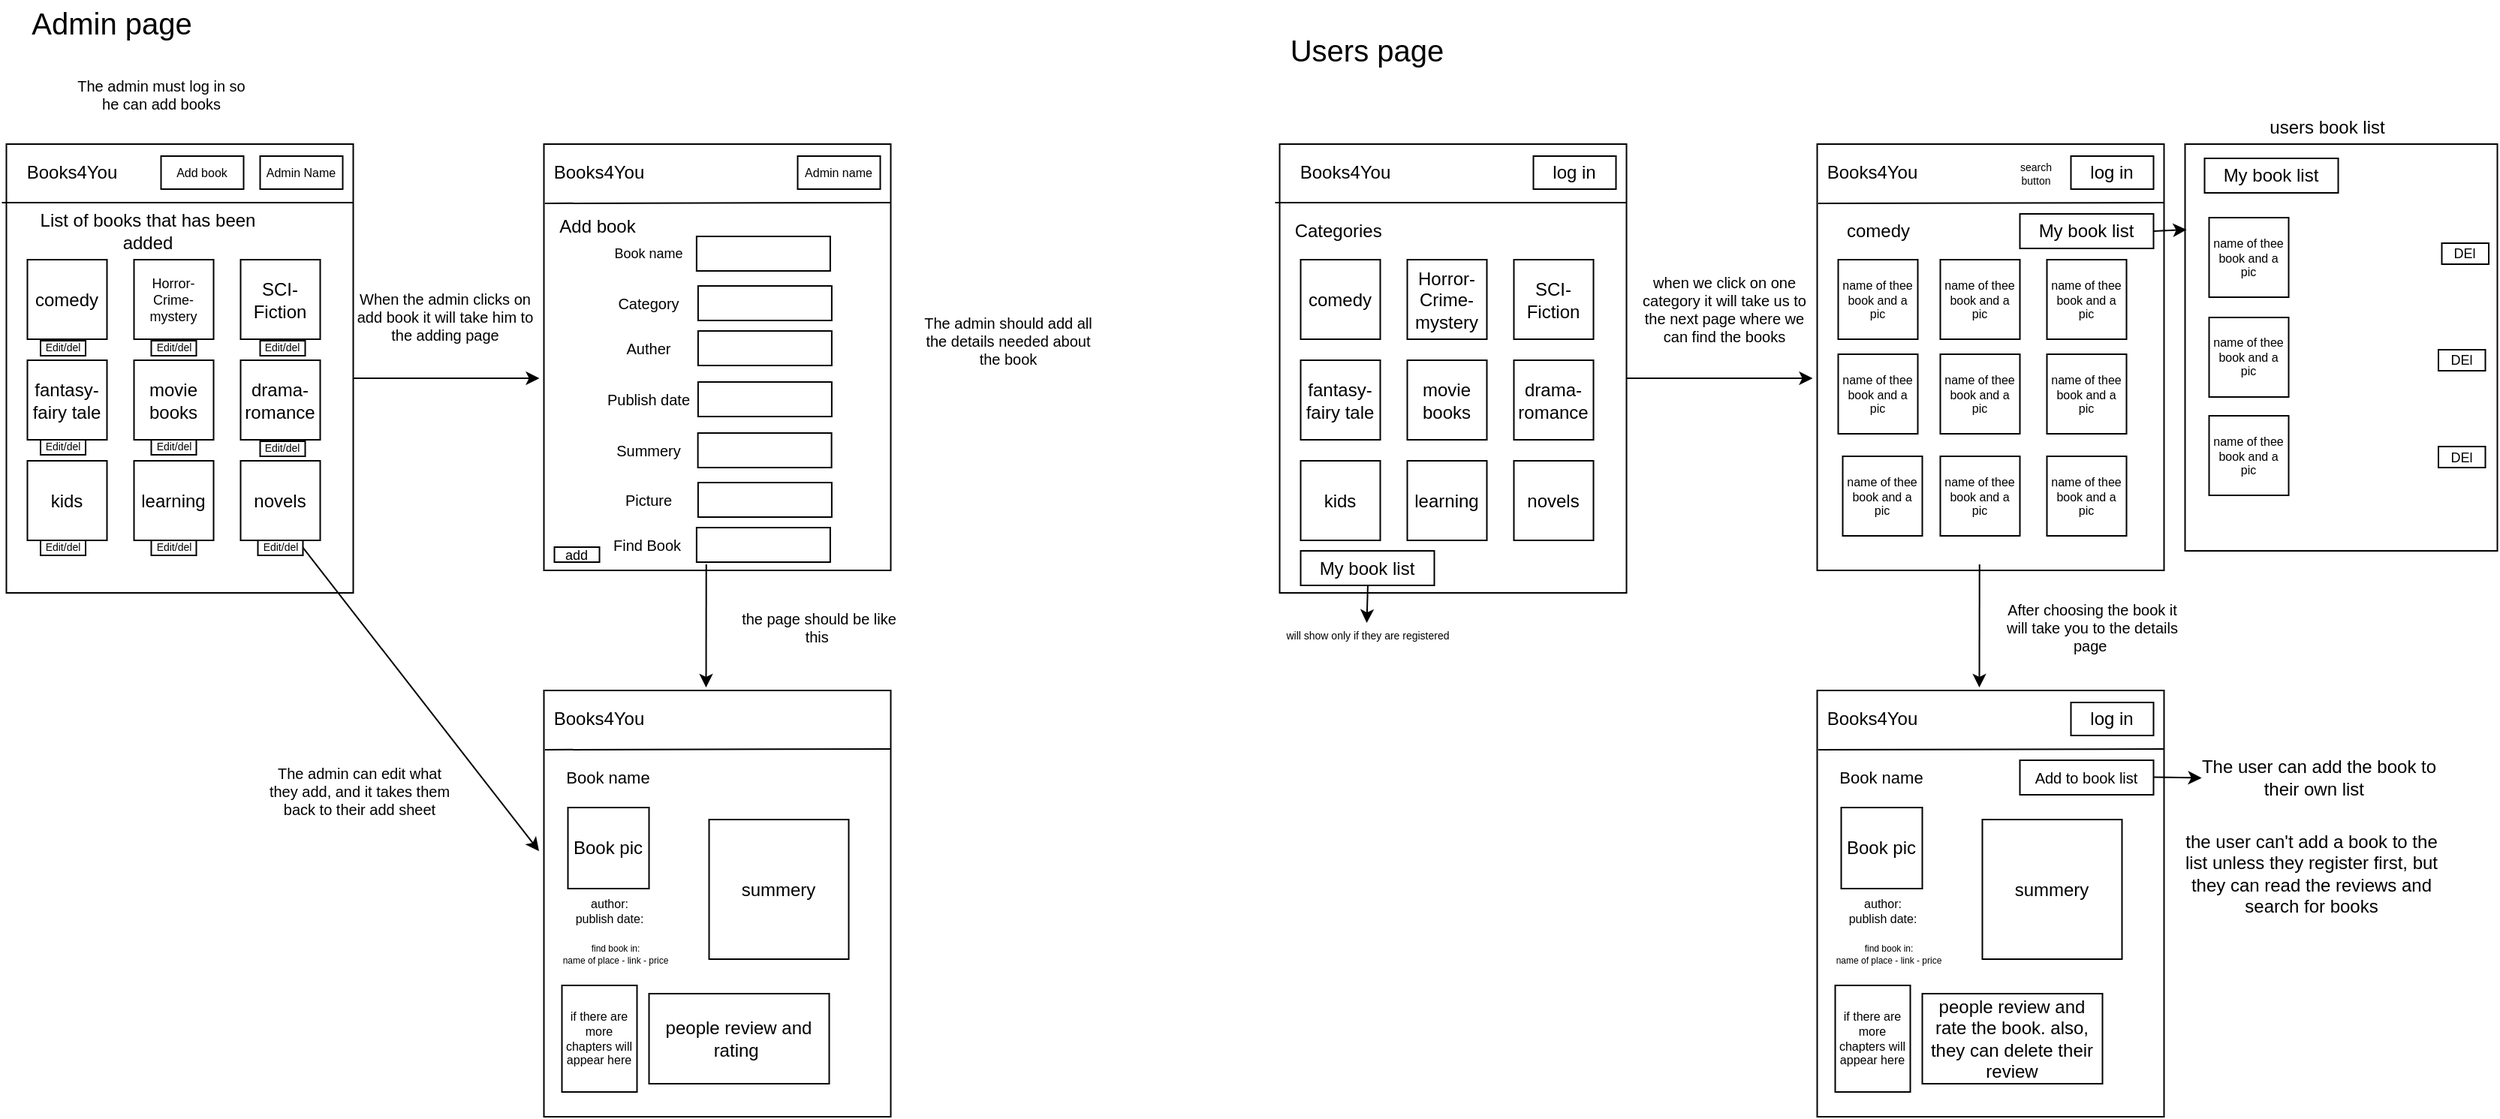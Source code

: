 <mxfile version="24.4.5" type="github">
  <diagram name="Page-1" id="w7Cxp5lwcTWNBOXYcleK">
    <mxGraphModel dx="2499" dy="740" grid="0" gridSize="10" guides="1" tooltips="1" connect="1" arrows="1" fold="1" page="1" pageScale="1" pageWidth="850" pageHeight="1100" math="0" shadow="0">
      <root>
        <mxCell id="0" />
        <mxCell id="1" parent="0" />
        <mxCell id="WDNG_T85-IMVq7KmOstd-1" value="" style="rounded=0;whiteSpace=wrap;html=1;" vertex="1" parent="1">
          <mxGeometry x="25.25" y="177" width="231" height="299" as="geometry" />
        </mxCell>
        <mxCell id="WDNG_T85-IMVq7KmOstd-2" value="" style="endArrow=none;html=1;rounded=0;" edge="1" parent="1">
          <mxGeometry width="50" height="50" relative="1" as="geometry">
            <mxPoint x="22.25" y="216" as="sourcePoint" />
            <mxPoint x="256.25" y="216" as="targetPoint" />
          </mxGeometry>
        </mxCell>
        <mxCell id="WDNG_T85-IMVq7KmOstd-3" value="log in" style="rounded=0;whiteSpace=wrap;html=1;" vertex="1" parent="1">
          <mxGeometry x="194.25" y="185" width="55" height="22" as="geometry" />
        </mxCell>
        <mxCell id="WDNG_T85-IMVq7KmOstd-4" value="Books4You" style="text;html=1;align=center;verticalAlign=middle;whiteSpace=wrap;rounded=0;" vertex="1" parent="1">
          <mxGeometry x="39.25" y="181" width="60" height="30" as="geometry" />
        </mxCell>
        <mxCell id="WDNG_T85-IMVq7KmOstd-5" value="comedy" style="whiteSpace=wrap;html=1;aspect=fixed;" vertex="1" parent="1">
          <mxGeometry x="39.25" y="254" width="53" height="53" as="geometry" />
        </mxCell>
        <mxCell id="WDNG_T85-IMVq7KmOstd-6" value="Categories&amp;nbsp;" style="text;html=1;align=center;verticalAlign=middle;whiteSpace=wrap;rounded=0;" vertex="1" parent="1">
          <mxGeometry x="35.75" y="220" width="60" height="30" as="geometry" />
        </mxCell>
        <mxCell id="WDNG_T85-IMVq7KmOstd-7" value="Horror-Crime-mystery" style="whiteSpace=wrap;html=1;aspect=fixed;" vertex="1" parent="1">
          <mxGeometry x="110.25" y="254" width="53" height="53" as="geometry" />
        </mxCell>
        <mxCell id="WDNG_T85-IMVq7KmOstd-8" value="SCI-Fiction" style="whiteSpace=wrap;html=1;aspect=fixed;" vertex="1" parent="1">
          <mxGeometry x="181.25" y="254" width="53" height="53" as="geometry" />
        </mxCell>
        <mxCell id="WDNG_T85-IMVq7KmOstd-9" value="fantasy-fairy tale" style="whiteSpace=wrap;html=1;aspect=fixed;" vertex="1" parent="1">
          <mxGeometry x="39.25" y="321" width="53" height="53" as="geometry" />
        </mxCell>
        <mxCell id="WDNG_T85-IMVq7KmOstd-10" value="movie books" style="whiteSpace=wrap;html=1;aspect=fixed;" vertex="1" parent="1">
          <mxGeometry x="110.25" y="321" width="53" height="53" as="geometry" />
        </mxCell>
        <mxCell id="WDNG_T85-IMVq7KmOstd-11" value="drama-romance" style="whiteSpace=wrap;html=1;aspect=fixed;" vertex="1" parent="1">
          <mxGeometry x="181.25" y="321" width="53" height="53" as="geometry" />
        </mxCell>
        <mxCell id="WDNG_T85-IMVq7KmOstd-12" value="kids" style="whiteSpace=wrap;html=1;aspect=fixed;" vertex="1" parent="1">
          <mxGeometry x="39.25" y="388" width="53" height="53" as="geometry" />
        </mxCell>
        <mxCell id="WDNG_T85-IMVq7KmOstd-13" value="learning" style="whiteSpace=wrap;html=1;aspect=fixed;" vertex="1" parent="1">
          <mxGeometry x="110.25" y="388" width="53" height="53" as="geometry" />
        </mxCell>
        <mxCell id="WDNG_T85-IMVq7KmOstd-14" value="novels" style="whiteSpace=wrap;html=1;aspect=fixed;" vertex="1" parent="1">
          <mxGeometry x="181.25" y="388" width="53" height="53" as="geometry" />
        </mxCell>
        <mxCell id="WDNG_T85-IMVq7KmOstd-15" value="" style="endArrow=classic;html=1;rounded=0;" edge="1" parent="1">
          <mxGeometry width="50" height="50" relative="1" as="geometry">
            <mxPoint x="256.25" y="333" as="sourcePoint" />
            <mxPoint x="380.25" y="333" as="targetPoint" />
          </mxGeometry>
        </mxCell>
        <mxCell id="WDNG_T85-IMVq7KmOstd-16" value="" style="rounded=0;whiteSpace=wrap;html=1;" vertex="1" parent="1">
          <mxGeometry x="383.25" y="177" width="231" height="284" as="geometry" />
        </mxCell>
        <mxCell id="WDNG_T85-IMVq7KmOstd-17" value="" style="endArrow=none;html=1;rounded=0;exitX=0.003;exitY=0.139;exitDx=0;exitDy=0;exitPerimeter=0;" edge="1" parent="1" source="WDNG_T85-IMVq7KmOstd-16">
          <mxGeometry width="50" height="50" relative="1" as="geometry">
            <mxPoint x="532.25" y="216" as="sourcePoint" />
            <mxPoint x="614.25" y="216" as="targetPoint" />
          </mxGeometry>
        </mxCell>
        <mxCell id="WDNG_T85-IMVq7KmOstd-18" value="log in" style="rounded=0;whiteSpace=wrap;html=1;" vertex="1" parent="1">
          <mxGeometry x="552.25" y="185" width="55" height="22" as="geometry" />
        </mxCell>
        <mxCell id="WDNG_T85-IMVq7KmOstd-19" value="Books4You" style="text;html=1;align=center;verticalAlign=middle;whiteSpace=wrap;rounded=0;" vertex="1" parent="1">
          <mxGeometry x="390.25" y="181" width="60" height="30" as="geometry" />
        </mxCell>
        <mxCell id="WDNG_T85-IMVq7KmOstd-20" value="name of thee book and a pic" style="whiteSpace=wrap;html=1;aspect=fixed;fontSize=8;" vertex="1" parent="1">
          <mxGeometry x="397.25" y="254" width="53" height="53" as="geometry" />
        </mxCell>
        <mxCell id="WDNG_T85-IMVq7KmOstd-21" value="comedy" style="text;html=1;align=center;verticalAlign=middle;whiteSpace=wrap;rounded=0;" vertex="1" parent="1">
          <mxGeometry x="393.75" y="220" width="60" height="30" as="geometry" />
        </mxCell>
        <mxCell id="WDNG_T85-IMVq7KmOstd-30" value="when we click on one category it will take us to the next page where we can find the books" style="text;html=1;align=center;verticalAlign=middle;whiteSpace=wrap;rounded=0;fontSize=10;" vertex="1" parent="1">
          <mxGeometry x="260.25" y="272" width="123" height="30" as="geometry" />
        </mxCell>
        <mxCell id="WDNG_T85-IMVq7KmOstd-31" value="search button" style="text;html=1;align=center;verticalAlign=middle;whiteSpace=wrap;rounded=0;fontSize=7;" vertex="1" parent="1">
          <mxGeometry x="509.25" y="186.5" width="40" height="20.5" as="geometry" />
        </mxCell>
        <mxCell id="WDNG_T85-IMVq7KmOstd-33" value="My book list" style="rounded=0;whiteSpace=wrap;html=1;" vertex="1" parent="1">
          <mxGeometry x="39.25" y="448" width="89" height="23" as="geometry" />
        </mxCell>
        <mxCell id="WDNG_T85-IMVq7KmOstd-34" value="" style="endArrow=classic;html=1;rounded=0;exitX=0.612;exitY=1.043;exitDx=0;exitDy=0;exitPerimeter=0;" edge="1" parent="1">
          <mxGeometry width="50" height="50" relative="1" as="geometry">
            <mxPoint x="83.968" y="470.999" as="sourcePoint" />
            <mxPoint x="83.25" y="496" as="targetPoint" />
          </mxGeometry>
        </mxCell>
        <mxCell id="WDNG_T85-IMVq7KmOstd-36" value="will show only if they are registered" style="text;html=1;align=center;verticalAlign=middle;whiteSpace=wrap;rounded=0;fontSize=7;" vertex="1" parent="1">
          <mxGeometry x="20" y="490" width="127.5" height="30" as="geometry" />
        </mxCell>
        <mxCell id="WDNG_T85-IMVq7KmOstd-39" value="My book list" style="rounded=0;whiteSpace=wrap;html=1;" vertex="1" parent="1">
          <mxGeometry x="518.25" y="223.5" width="89" height="23" as="geometry" />
        </mxCell>
        <mxCell id="WDNG_T85-IMVq7KmOstd-40" value="name of thee book and a pic" style="whiteSpace=wrap;html=1;aspect=fixed;fontSize=8;" vertex="1" parent="1">
          <mxGeometry x="465.25" y="254" width="53" height="53" as="geometry" />
        </mxCell>
        <mxCell id="WDNG_T85-IMVq7KmOstd-41" value="name of thee book and a pic" style="whiteSpace=wrap;html=1;aspect=fixed;fontSize=8;" vertex="1" parent="1">
          <mxGeometry x="536.25" y="254" width="53" height="53" as="geometry" />
        </mxCell>
        <mxCell id="WDNG_T85-IMVq7KmOstd-42" value="name of thee book and a pic" style="whiteSpace=wrap;html=1;aspect=fixed;fontSize=8;" vertex="1" parent="1">
          <mxGeometry x="397.25" y="317" width="53" height="53" as="geometry" />
        </mxCell>
        <mxCell id="WDNG_T85-IMVq7KmOstd-43" value="name of thee book and a pic" style="whiteSpace=wrap;html=1;aspect=fixed;fontSize=8;" vertex="1" parent="1">
          <mxGeometry x="465.25" y="317" width="53" height="53" as="geometry" />
        </mxCell>
        <mxCell id="WDNG_T85-IMVq7KmOstd-44" value="name of thee book and a pic" style="whiteSpace=wrap;html=1;aspect=fixed;fontSize=8;" vertex="1" parent="1">
          <mxGeometry x="536.25" y="317" width="53" height="53" as="geometry" />
        </mxCell>
        <mxCell id="WDNG_T85-IMVq7KmOstd-45" value="name of thee book and a pic" style="whiteSpace=wrap;html=1;aspect=fixed;fontSize=8;" vertex="1" parent="1">
          <mxGeometry x="400.25" y="385" width="53" height="53" as="geometry" />
        </mxCell>
        <mxCell id="WDNG_T85-IMVq7KmOstd-46" value="name of thee book and a pic" style="whiteSpace=wrap;html=1;aspect=fixed;fontSize=8;" vertex="1" parent="1">
          <mxGeometry x="465.25" y="385" width="53" height="53" as="geometry" />
        </mxCell>
        <mxCell id="WDNG_T85-IMVq7KmOstd-47" value="name of thee book and a pic" style="whiteSpace=wrap;html=1;aspect=fixed;fontSize=8;" vertex="1" parent="1">
          <mxGeometry x="536.25" y="385" width="53" height="53" as="geometry" />
        </mxCell>
        <mxCell id="WDNG_T85-IMVq7KmOstd-48" value="" style="endArrow=classic;html=1;rounded=0;" edge="1" parent="1">
          <mxGeometry width="50" height="50" relative="1" as="geometry">
            <mxPoint x="491.37" y="457" as="sourcePoint" />
            <mxPoint x="491.25" y="539" as="targetPoint" />
          </mxGeometry>
        </mxCell>
        <mxCell id="WDNG_T85-IMVq7KmOstd-49" value="" style="rounded=0;whiteSpace=wrap;html=1;" vertex="1" parent="1">
          <mxGeometry x="383.25" y="541" width="231" height="284" as="geometry" />
        </mxCell>
        <mxCell id="WDNG_T85-IMVq7KmOstd-50" value="" style="endArrow=none;html=1;rounded=0;exitX=0.003;exitY=0.139;exitDx=0;exitDy=0;exitPerimeter=0;" edge="1" parent="1" source="WDNG_T85-IMVq7KmOstd-49">
          <mxGeometry width="50" height="50" relative="1" as="geometry">
            <mxPoint x="532.25" y="580" as="sourcePoint" />
            <mxPoint x="614.25" y="580" as="targetPoint" />
          </mxGeometry>
        </mxCell>
        <mxCell id="WDNG_T85-IMVq7KmOstd-51" value="log in" style="rounded=0;whiteSpace=wrap;html=1;" vertex="1" parent="1">
          <mxGeometry x="552.25" y="549" width="55" height="22" as="geometry" />
        </mxCell>
        <mxCell id="WDNG_T85-IMVq7KmOstd-52" value="Books4You" style="text;html=1;align=center;verticalAlign=middle;whiteSpace=wrap;rounded=0;" vertex="1" parent="1">
          <mxGeometry x="390.25" y="545" width="60" height="30" as="geometry" />
        </mxCell>
        <mxCell id="WDNG_T85-IMVq7KmOstd-54" value="Book name" style="text;html=1;align=center;verticalAlign=middle;whiteSpace=wrap;rounded=0;fontSize=11;" vertex="1" parent="1">
          <mxGeometry x="389.25" y="584" width="73.5" height="30" as="geometry" />
        </mxCell>
        <mxCell id="WDNG_T85-IMVq7KmOstd-56" value="Add to book list" style="rounded=0;whiteSpace=wrap;html=1;fontSize=10;" vertex="1" parent="1">
          <mxGeometry x="518.25" y="587.5" width="89" height="23" as="geometry" />
        </mxCell>
        <mxCell id="WDNG_T85-IMVq7KmOstd-65" value="After choosing the book it will take you to the details page&amp;nbsp;" style="text;html=1;align=center;verticalAlign=middle;whiteSpace=wrap;rounded=0;fontSize=10;" vertex="1" parent="1">
          <mxGeometry x="505.25" y="484" width="123" height="30" as="geometry" />
        </mxCell>
        <mxCell id="WDNG_T85-IMVq7KmOstd-66" value="Book pic" style="whiteSpace=wrap;html=1;aspect=fixed;" vertex="1" parent="1">
          <mxGeometry x="399.25" y="619" width="54" height="54" as="geometry" />
        </mxCell>
        <mxCell id="WDNG_T85-IMVq7KmOstd-67" value="author:&lt;div style=&quot;font-size: 8px;&quot;&gt;publish date:&lt;/div&gt;&lt;div style=&quot;font-size: 8px;&quot;&gt;&lt;br style=&quot;font-size: 8px;&quot;&gt;&lt;/div&gt;" style="text;html=1;align=center;verticalAlign=middle;whiteSpace=wrap;rounded=0;fontSize=8;" vertex="1" parent="1">
          <mxGeometry x="390.25" y="678" width="73.5" height="30" as="geometry" />
        </mxCell>
        <mxCell id="WDNG_T85-IMVq7KmOstd-68" value="summery" style="whiteSpace=wrap;html=1;aspect=fixed;" vertex="1" parent="1">
          <mxGeometry x="493.25" y="627" width="93" height="93" as="geometry" />
        </mxCell>
        <mxCell id="WDNG_T85-IMVq7KmOstd-69" value="people review and rate the book. also, they can delete their review" style="rounded=0;whiteSpace=wrap;html=1;" vertex="1" parent="1">
          <mxGeometry x="453.25" y="743" width="120" height="60" as="geometry" />
        </mxCell>
        <mxCell id="WDNG_T85-IMVq7KmOstd-70" value="&lt;div style=&quot;font-size: 6px;&quot;&gt;find book in:&lt;/div&gt;&lt;div style=&quot;font-size: 6px;&quot;&gt;name of place - link - price&lt;/div&gt;" style="text;html=1;align=center;verticalAlign=middle;whiteSpace=wrap;rounded=0;fontSize=6;" vertex="1" parent="1">
          <mxGeometry x="393.75" y="702" width="73.5" height="30" as="geometry" />
        </mxCell>
        <mxCell id="WDNG_T85-IMVq7KmOstd-71" value="the user can&#39;t add a book to the list unless they register first, but they can read the reviews and search for books" style="text;html=1;align=center;verticalAlign=middle;whiteSpace=wrap;rounded=0;" vertex="1" parent="1">
          <mxGeometry x="626.25" y="648" width="173" height="30" as="geometry" />
        </mxCell>
        <mxCell id="WDNG_T85-IMVq7KmOstd-72" value="if there are more chapters will appear here" style="rounded=0;whiteSpace=wrap;html=1;fontSize=8;" vertex="1" parent="1">
          <mxGeometry x="395.25" y="737.5" width="50" height="71" as="geometry" />
        </mxCell>
        <mxCell id="WDNG_T85-IMVq7KmOstd-73" value="The user can add the book to their own list&amp;nbsp;&amp;nbsp;" style="text;html=1;align=center;verticalAlign=middle;whiteSpace=wrap;rounded=0;" vertex="1" parent="1">
          <mxGeometry x="631.25" y="584" width="173" height="30" as="geometry" />
        </mxCell>
        <mxCell id="WDNG_T85-IMVq7KmOstd-74" value="" style="endArrow=classic;html=1;rounded=0;entryX=-0.017;entryY=0.286;entryDx=0;entryDy=0;entryPerimeter=0;" edge="1" parent="1">
          <mxGeometry width="50" height="50" relative="1" as="geometry">
            <mxPoint x="607.25" y="598.71" as="sourcePoint" />
            <mxPoint x="639.309" y="599.29" as="targetPoint" />
          </mxGeometry>
        </mxCell>
        <mxCell id="WDNG_T85-IMVq7KmOstd-75" value="" style="rounded=0;whiteSpace=wrap;html=1;" vertex="1" parent="1">
          <mxGeometry x="628.25" y="177" width="208" height="271" as="geometry" />
        </mxCell>
        <mxCell id="WDNG_T85-IMVq7KmOstd-76" value="" style="endArrow=classic;html=1;rounded=0;exitX=1;exitY=0.5;exitDx=0;exitDy=0;" edge="1" parent="1" source="WDNG_T85-IMVq7KmOstd-39">
          <mxGeometry width="50" height="50" relative="1" as="geometry">
            <mxPoint x="650.25" y="298" as="sourcePoint" />
            <mxPoint x="629.25" y="234" as="targetPoint" />
          </mxGeometry>
        </mxCell>
        <mxCell id="WDNG_T85-IMVq7KmOstd-77" value="users book list" style="text;html=1;align=center;verticalAlign=middle;whiteSpace=wrap;rounded=0;" vertex="1" parent="1">
          <mxGeometry x="677.25" y="151" width="91.5" height="30" as="geometry" />
        </mxCell>
        <mxCell id="WDNG_T85-IMVq7KmOstd-78" value="My book list" style="rounded=0;whiteSpace=wrap;html=1;" vertex="1" parent="1">
          <mxGeometry x="641.25" y="186.5" width="89" height="23" as="geometry" />
        </mxCell>
        <mxCell id="WDNG_T85-IMVq7KmOstd-79" value="name of thee book and a pic" style="whiteSpace=wrap;html=1;aspect=fixed;fontSize=8;" vertex="1" parent="1">
          <mxGeometry x="644.25" y="226" width="53" height="53" as="geometry" />
        </mxCell>
        <mxCell id="WDNG_T85-IMVq7KmOstd-80" value="name of thee book and a pic" style="whiteSpace=wrap;html=1;aspect=fixed;fontSize=8;" vertex="1" parent="1">
          <mxGeometry x="644.25" y="292.5" width="53" height="53" as="geometry" />
        </mxCell>
        <mxCell id="WDNG_T85-IMVq7KmOstd-81" value="name of thee book and a pic" style="whiteSpace=wrap;html=1;aspect=fixed;fontSize=8;" vertex="1" parent="1">
          <mxGeometry x="644.25" y="358" width="53" height="53" as="geometry" />
        </mxCell>
        <mxCell id="WDNG_T85-IMVq7KmOstd-83" value="Users page" style="text;html=1;align=center;verticalAlign=middle;whiteSpace=wrap;rounded=0;fontSize=20;" vertex="1" parent="1">
          <mxGeometry x="11.19" y="99" width="145.12" height="30" as="geometry" />
        </mxCell>
        <mxCell id="WDNG_T85-IMVq7KmOstd-84" value="" style="rounded=0;whiteSpace=wrap;html=1;" vertex="1" parent="1">
          <mxGeometry x="-822.75" y="177" width="231" height="299" as="geometry" />
        </mxCell>
        <mxCell id="WDNG_T85-IMVq7KmOstd-85" value="" style="endArrow=none;html=1;rounded=0;" edge="1" parent="1">
          <mxGeometry width="50" height="50" relative="1" as="geometry">
            <mxPoint x="-825.75" y="216" as="sourcePoint" />
            <mxPoint x="-591.75" y="216" as="targetPoint" />
          </mxGeometry>
        </mxCell>
        <mxCell id="WDNG_T85-IMVq7KmOstd-86" value="Admin Name" style="rounded=0;whiteSpace=wrap;html=1;fontSize=8;" vertex="1" parent="1">
          <mxGeometry x="-653.75" y="185" width="55" height="22" as="geometry" />
        </mxCell>
        <mxCell id="WDNG_T85-IMVq7KmOstd-87" value="Books4You" style="text;html=1;align=center;verticalAlign=middle;whiteSpace=wrap;rounded=0;" vertex="1" parent="1">
          <mxGeometry x="-808.75" y="181" width="60" height="30" as="geometry" />
        </mxCell>
        <mxCell id="WDNG_T85-IMVq7KmOstd-88" value="comedy" style="whiteSpace=wrap;html=1;aspect=fixed;" vertex="1" parent="1">
          <mxGeometry x="-808.75" y="254" width="53" height="53" as="geometry" />
        </mxCell>
        <mxCell id="WDNG_T85-IMVq7KmOstd-89" value="List of books that has been added" style="text;html=1;align=center;verticalAlign=middle;whiteSpace=wrap;rounded=0;" vertex="1" parent="1">
          <mxGeometry x="-812.25" y="220" width="167.25" height="30" as="geometry" />
        </mxCell>
        <mxCell id="WDNG_T85-IMVq7KmOstd-90" value="Horror-Crime-mystery" style="whiteSpace=wrap;html=1;aspect=fixed;fontSize=9;" vertex="1" parent="1">
          <mxGeometry x="-737.75" y="254" width="53" height="53" as="geometry" />
        </mxCell>
        <mxCell id="WDNG_T85-IMVq7KmOstd-91" value="SCI-Fiction" style="whiteSpace=wrap;html=1;aspect=fixed;" vertex="1" parent="1">
          <mxGeometry x="-666.75" y="254" width="53" height="53" as="geometry" />
        </mxCell>
        <mxCell id="WDNG_T85-IMVq7KmOstd-92" value="fantasy-fairy tale" style="whiteSpace=wrap;html=1;aspect=fixed;" vertex="1" parent="1">
          <mxGeometry x="-808.75" y="321" width="53" height="53" as="geometry" />
        </mxCell>
        <mxCell id="WDNG_T85-IMVq7KmOstd-93" value="movie books" style="whiteSpace=wrap;html=1;aspect=fixed;" vertex="1" parent="1">
          <mxGeometry x="-737.75" y="321" width="53" height="53" as="geometry" />
        </mxCell>
        <mxCell id="WDNG_T85-IMVq7KmOstd-94" value="drama-romance" style="whiteSpace=wrap;html=1;aspect=fixed;" vertex="1" parent="1">
          <mxGeometry x="-666.75" y="321" width="53" height="53" as="geometry" />
        </mxCell>
        <mxCell id="WDNG_T85-IMVq7KmOstd-95" value="kids" style="whiteSpace=wrap;html=1;aspect=fixed;" vertex="1" parent="1">
          <mxGeometry x="-808.75" y="388" width="53" height="53" as="geometry" />
        </mxCell>
        <mxCell id="WDNG_T85-IMVq7KmOstd-96" value="learning" style="whiteSpace=wrap;html=1;aspect=fixed;" vertex="1" parent="1">
          <mxGeometry x="-737.75" y="388" width="53" height="53" as="geometry" />
        </mxCell>
        <mxCell id="WDNG_T85-IMVq7KmOstd-97" value="novels" style="whiteSpace=wrap;html=1;aspect=fixed;" vertex="1" parent="1">
          <mxGeometry x="-666.75" y="388" width="53" height="53" as="geometry" />
        </mxCell>
        <mxCell id="WDNG_T85-IMVq7KmOstd-98" value="" style="endArrow=classic;html=1;rounded=0;" edge="1" parent="1">
          <mxGeometry width="50" height="50" relative="1" as="geometry">
            <mxPoint x="-591.75" y="333" as="sourcePoint" />
            <mxPoint x="-467.75" y="333" as="targetPoint" />
          </mxGeometry>
        </mxCell>
        <mxCell id="WDNG_T85-IMVq7KmOstd-99" value="" style="rounded=0;whiteSpace=wrap;html=1;" vertex="1" parent="1">
          <mxGeometry x="-464.75" y="177" width="231" height="284" as="geometry" />
        </mxCell>
        <mxCell id="WDNG_T85-IMVq7KmOstd-100" value="" style="endArrow=none;html=1;rounded=0;exitX=0.003;exitY=0.139;exitDx=0;exitDy=0;exitPerimeter=0;" edge="1" parent="1" source="WDNG_T85-IMVq7KmOstd-99">
          <mxGeometry width="50" height="50" relative="1" as="geometry">
            <mxPoint x="-315.75" y="216" as="sourcePoint" />
            <mxPoint x="-233.75" y="216" as="targetPoint" />
          </mxGeometry>
        </mxCell>
        <mxCell id="WDNG_T85-IMVq7KmOstd-101" value="Admin name" style="rounded=0;whiteSpace=wrap;html=1;fontSize=8;" vertex="1" parent="1">
          <mxGeometry x="-295.75" y="185" width="55" height="22" as="geometry" />
        </mxCell>
        <mxCell id="WDNG_T85-IMVq7KmOstd-102" value="Books4You" style="text;html=1;align=center;verticalAlign=middle;whiteSpace=wrap;rounded=0;" vertex="1" parent="1">
          <mxGeometry x="-457.75" y="181" width="60" height="30" as="geometry" />
        </mxCell>
        <mxCell id="WDNG_T85-IMVq7KmOstd-104" value="Add book" style="text;html=1;align=center;verticalAlign=middle;whiteSpace=wrap;rounded=0;" vertex="1" parent="1">
          <mxGeometry x="-458.75" y="216.5" width="60" height="30" as="geometry" />
        </mxCell>
        <mxCell id="WDNG_T85-IMVq7KmOstd-105" value="When the admin clicks on add book it will take him to the adding page" style="text;html=1;align=center;verticalAlign=middle;whiteSpace=wrap;rounded=0;fontSize=10;" vertex="1" parent="1">
          <mxGeometry x="-591.75" y="277" width="123" height="30" as="geometry" />
        </mxCell>
        <mxCell id="WDNG_T85-IMVq7KmOstd-110" value="" style="rounded=0;whiteSpace=wrap;html=1;" vertex="1" parent="1">
          <mxGeometry x="-363.06" y="238.5" width="89" height="23" as="geometry" />
        </mxCell>
        <mxCell id="WDNG_T85-IMVq7KmOstd-119" value="" style="endArrow=classic;html=1;rounded=0;" edge="1" parent="1">
          <mxGeometry width="50" height="50" relative="1" as="geometry">
            <mxPoint x="-356.63" y="457" as="sourcePoint" />
            <mxPoint x="-356.75" y="539" as="targetPoint" />
          </mxGeometry>
        </mxCell>
        <mxCell id="WDNG_T85-IMVq7KmOstd-120" value="" style="rounded=0;whiteSpace=wrap;html=1;" vertex="1" parent="1">
          <mxGeometry x="-464.75" y="541" width="231" height="284" as="geometry" />
        </mxCell>
        <mxCell id="WDNG_T85-IMVq7KmOstd-121" value="" style="endArrow=none;html=1;rounded=0;exitX=0.003;exitY=0.139;exitDx=0;exitDy=0;exitPerimeter=0;" edge="1" parent="1" source="WDNG_T85-IMVq7KmOstd-120">
          <mxGeometry width="50" height="50" relative="1" as="geometry">
            <mxPoint x="-315.75" y="580" as="sourcePoint" />
            <mxPoint x="-233.75" y="580" as="targetPoint" />
          </mxGeometry>
        </mxCell>
        <mxCell id="WDNG_T85-IMVq7KmOstd-123" value="Books4You" style="text;html=1;align=center;verticalAlign=middle;whiteSpace=wrap;rounded=0;" vertex="1" parent="1">
          <mxGeometry x="-457.75" y="545" width="60" height="30" as="geometry" />
        </mxCell>
        <mxCell id="WDNG_T85-IMVq7KmOstd-124" value="Book name" style="text;html=1;align=center;verticalAlign=middle;whiteSpace=wrap;rounded=0;fontSize=11;" vertex="1" parent="1">
          <mxGeometry x="-458.75" y="584" width="73.5" height="30" as="geometry" />
        </mxCell>
        <mxCell id="WDNG_T85-IMVq7KmOstd-126" value="the page should be like this&amp;nbsp;" style="text;html=1;align=center;verticalAlign=middle;whiteSpace=wrap;rounded=0;fontSize=10;" vertex="1" parent="1">
          <mxGeometry x="-342.75" y="484" width="123" height="30" as="geometry" />
        </mxCell>
        <mxCell id="WDNG_T85-IMVq7KmOstd-127" value="Book pic" style="whiteSpace=wrap;html=1;aspect=fixed;" vertex="1" parent="1">
          <mxGeometry x="-448.75" y="619" width="54" height="54" as="geometry" />
        </mxCell>
        <mxCell id="WDNG_T85-IMVq7KmOstd-128" value="author:&lt;div style=&quot;font-size: 8px;&quot;&gt;publish date:&lt;/div&gt;&lt;div style=&quot;font-size: 8px;&quot;&gt;&lt;br style=&quot;font-size: 8px;&quot;&gt;&lt;/div&gt;" style="text;html=1;align=center;verticalAlign=middle;whiteSpace=wrap;rounded=0;fontSize=8;" vertex="1" parent="1">
          <mxGeometry x="-457.75" y="678" width="73.5" height="30" as="geometry" />
        </mxCell>
        <mxCell id="WDNG_T85-IMVq7KmOstd-129" value="summery" style="whiteSpace=wrap;html=1;aspect=fixed;" vertex="1" parent="1">
          <mxGeometry x="-354.75" y="627" width="93" height="93" as="geometry" />
        </mxCell>
        <mxCell id="WDNG_T85-IMVq7KmOstd-130" value="people review and rating&amp;nbsp;" style="rounded=0;whiteSpace=wrap;html=1;" vertex="1" parent="1">
          <mxGeometry x="-394.75" y="743" width="120" height="60" as="geometry" />
        </mxCell>
        <mxCell id="WDNG_T85-IMVq7KmOstd-131" value="&lt;div style=&quot;font-size: 6px;&quot;&gt;find book in:&lt;/div&gt;&lt;div style=&quot;font-size: 6px;&quot;&gt;name of place - link - price&lt;/div&gt;" style="text;html=1;align=center;verticalAlign=middle;whiteSpace=wrap;rounded=0;fontSize=6;" vertex="1" parent="1">
          <mxGeometry x="-454.25" y="702" width="73.5" height="30" as="geometry" />
        </mxCell>
        <mxCell id="WDNG_T85-IMVq7KmOstd-133" value="if there are more chapters will appear here" style="rounded=0;whiteSpace=wrap;html=1;fontSize=8;" vertex="1" parent="1">
          <mxGeometry x="-452.75" y="737.5" width="50" height="71" as="geometry" />
        </mxCell>
        <mxCell id="WDNG_T85-IMVq7KmOstd-143" value="Admin page" style="text;html=1;align=center;verticalAlign=middle;whiteSpace=wrap;rounded=0;fontSize=20;" vertex="1" parent="1">
          <mxGeometry x="-825" y="81" width="145.12" height="30" as="geometry" />
        </mxCell>
        <mxCell id="WDNG_T85-IMVq7KmOstd-144" value="The admin must log in so he can add books" style="text;html=1;align=center;verticalAlign=middle;whiteSpace=wrap;rounded=0;fontSize=10;" vertex="1" parent="1">
          <mxGeometry x="-781" y="129" width="123" height="30" as="geometry" />
        </mxCell>
        <mxCell id="WDNG_T85-IMVq7KmOstd-145" value="Add book" style="rounded=0;whiteSpace=wrap;html=1;fontSize=8;" vertex="1" parent="1">
          <mxGeometry x="-719.75" y="185" width="55" height="22" as="geometry" />
        </mxCell>
        <mxCell id="WDNG_T85-IMVq7KmOstd-146" value="Book name" style="text;html=1;align=center;verticalAlign=middle;whiteSpace=wrap;rounded=0;fontSize=9;" vertex="1" parent="1">
          <mxGeometry x="-425.31" y="235" width="60" height="30" as="geometry" />
        </mxCell>
        <mxCell id="WDNG_T85-IMVq7KmOstd-147" value="" style="rounded=0;whiteSpace=wrap;html=1;" vertex="1" parent="1">
          <mxGeometry x="-362.06" y="271.5" width="89" height="23" as="geometry" />
        </mxCell>
        <mxCell id="WDNG_T85-IMVq7KmOstd-148" value="Category" style="text;html=1;align=center;verticalAlign=middle;whiteSpace=wrap;rounded=0;fontSize=10;" vertex="1" parent="1">
          <mxGeometry x="-425.31" y="268" width="60" height="30" as="geometry" />
        </mxCell>
        <mxCell id="WDNG_T85-IMVq7KmOstd-149" value="" style="rounded=0;whiteSpace=wrap;html=1;" vertex="1" parent="1">
          <mxGeometry x="-362.06" y="301.5" width="89" height="23" as="geometry" />
        </mxCell>
        <mxCell id="WDNG_T85-IMVq7KmOstd-150" value="Auther" style="text;html=1;align=center;verticalAlign=middle;whiteSpace=wrap;rounded=0;fontSize=10;" vertex="1" parent="1">
          <mxGeometry x="-425.31" y="298" width="60" height="30" as="geometry" />
        </mxCell>
        <mxCell id="WDNG_T85-IMVq7KmOstd-151" value="" style="rounded=0;whiteSpace=wrap;html=1;" vertex="1" parent="1">
          <mxGeometry x="-362.06" y="335.5" width="89" height="23" as="geometry" />
        </mxCell>
        <mxCell id="WDNG_T85-IMVq7KmOstd-152" value="Publish date" style="text;html=1;align=center;verticalAlign=middle;whiteSpace=wrap;rounded=0;fontSize=10;" vertex="1" parent="1">
          <mxGeometry x="-425.31" y="332" width="60" height="30" as="geometry" />
        </mxCell>
        <mxCell id="WDNG_T85-IMVq7KmOstd-153" value="" style="rounded=0;whiteSpace=wrap;html=1;" vertex="1" parent="1">
          <mxGeometry x="-362.19" y="369.5" width="89" height="23" as="geometry" />
        </mxCell>
        <mxCell id="WDNG_T85-IMVq7KmOstd-154" value="Summery" style="text;html=1;align=center;verticalAlign=middle;whiteSpace=wrap;rounded=0;fontSize=10;" vertex="1" parent="1">
          <mxGeometry x="-425.44" y="366" width="60" height="30" as="geometry" />
        </mxCell>
        <mxCell id="WDNG_T85-IMVq7KmOstd-155" value="" style="rounded=0;whiteSpace=wrap;html=1;" vertex="1" parent="1">
          <mxGeometry x="-362.06" y="402.5" width="89" height="23" as="geometry" />
        </mxCell>
        <mxCell id="WDNG_T85-IMVq7KmOstd-156" value="Picture" style="text;html=1;align=center;verticalAlign=middle;whiteSpace=wrap;rounded=0;fontSize=10;" vertex="1" parent="1">
          <mxGeometry x="-425.31" y="399" width="60" height="30" as="geometry" />
        </mxCell>
        <mxCell id="WDNG_T85-IMVq7KmOstd-157" value="" style="rounded=0;whiteSpace=wrap;html=1;" vertex="1" parent="1">
          <mxGeometry x="-363.06" y="432.5" width="89" height="23" as="geometry" />
        </mxCell>
        <mxCell id="WDNG_T85-IMVq7KmOstd-158" value="Find Book" style="text;html=1;align=center;verticalAlign=middle;whiteSpace=wrap;rounded=0;fontSize=10;" vertex="1" parent="1">
          <mxGeometry x="-426.31" y="429" width="60" height="30" as="geometry" />
        </mxCell>
        <mxCell id="WDNG_T85-IMVq7KmOstd-159" value="The admin should add all the details needed about the book" style="text;html=1;align=center;verticalAlign=middle;whiteSpace=wrap;rounded=0;fontSize=10;" vertex="1" parent="1">
          <mxGeometry x="-216.75" y="292.5" width="123" height="30" as="geometry" />
        </mxCell>
        <mxCell id="WDNG_T85-IMVq7KmOstd-160" value="Edit/del" style="rounded=0;whiteSpace=wrap;html=1;fontSize=7;" vertex="1" parent="1">
          <mxGeometry x="-800" y="308" width="30" height="10" as="geometry" />
        </mxCell>
        <mxCell id="WDNG_T85-IMVq7KmOstd-171" value="" style="endArrow=classic;html=1;rounded=0;" edge="1" parent="1">
          <mxGeometry width="50" height="50" relative="1" as="geometry">
            <mxPoint x="-625.25" y="445.81" as="sourcePoint" />
            <mxPoint x="-468" y="648" as="targetPoint" />
          </mxGeometry>
        </mxCell>
        <mxCell id="WDNG_T85-IMVq7KmOstd-172" value="The admin can edit what they add, and it takes them back to their add sheet" style="text;html=1;align=center;verticalAlign=middle;whiteSpace=wrap;rounded=0;fontSize=10;" vertex="1" parent="1">
          <mxGeometry x="-649" y="593" width="123" height="30" as="geometry" />
        </mxCell>
        <mxCell id="WDNG_T85-IMVq7KmOstd-175" value="add" style="rounded=0;whiteSpace=wrap;html=1;fontSize=9;" vertex="1" parent="1">
          <mxGeometry x="-457.75" y="445.5" width="30" height="10" as="geometry" />
        </mxCell>
        <mxCell id="WDNG_T85-IMVq7KmOstd-176" value="Edit/del" style="rounded=0;whiteSpace=wrap;html=1;fontSize=7;" vertex="1" parent="1">
          <mxGeometry x="-726.25" y="308" width="30" height="10" as="geometry" />
        </mxCell>
        <mxCell id="WDNG_T85-IMVq7KmOstd-177" value="Edit/del" style="rounded=0;whiteSpace=wrap;html=1;fontSize=7;" vertex="1" parent="1">
          <mxGeometry x="-653.75" y="308" width="30" height="10" as="geometry" />
        </mxCell>
        <mxCell id="WDNG_T85-IMVq7KmOstd-178" value="Edit/del" style="rounded=0;whiteSpace=wrap;html=1;fontSize=7;" vertex="1" parent="1">
          <mxGeometry x="-800" y="374" width="30" height="10" as="geometry" />
        </mxCell>
        <mxCell id="WDNG_T85-IMVq7KmOstd-179" value="Edit/del" style="rounded=0;whiteSpace=wrap;html=1;fontSize=7;" vertex="1" parent="1">
          <mxGeometry x="-726.25" y="374" width="30" height="10" as="geometry" />
        </mxCell>
        <mxCell id="WDNG_T85-IMVq7KmOstd-180" value="Edit/del" style="rounded=0;whiteSpace=wrap;html=1;fontSize=7;" vertex="1" parent="1">
          <mxGeometry x="-653.75" y="375" width="30" height="10" as="geometry" />
        </mxCell>
        <mxCell id="WDNG_T85-IMVq7KmOstd-181" value="Edit/del" style="rounded=0;whiteSpace=wrap;html=1;fontSize=7;" vertex="1" parent="1">
          <mxGeometry x="-655.25" y="441" width="30" height="10" as="geometry" />
        </mxCell>
        <mxCell id="WDNG_T85-IMVq7KmOstd-182" value="Edit/del" style="rounded=0;whiteSpace=wrap;html=1;fontSize=7;" vertex="1" parent="1">
          <mxGeometry x="-726.25" y="441" width="30" height="10" as="geometry" />
        </mxCell>
        <mxCell id="WDNG_T85-IMVq7KmOstd-183" value="Edit/del" style="rounded=0;whiteSpace=wrap;html=1;fontSize=7;" vertex="1" parent="1">
          <mxGeometry x="-800" y="441" width="30" height="10" as="geometry" />
        </mxCell>
        <mxCell id="WDNG_T85-IMVq7KmOstd-184" value="DEl" style="rounded=0;whiteSpace=wrap;html=1;fontSize=9;" vertex="1" parent="1">
          <mxGeometry x="799.25" y="243" width="31.25" height="14" as="geometry" />
        </mxCell>
        <mxCell id="WDNG_T85-IMVq7KmOstd-185" value="DEl" style="rounded=0;whiteSpace=wrap;html=1;fontSize=9;" vertex="1" parent="1">
          <mxGeometry x="797" y="314" width="31.25" height="14" as="geometry" />
        </mxCell>
        <mxCell id="WDNG_T85-IMVq7KmOstd-186" value="DEl" style="rounded=0;whiteSpace=wrap;html=1;fontSize=9;" vertex="1" parent="1">
          <mxGeometry x="797" y="378.5" width="31.25" height="14" as="geometry" />
        </mxCell>
      </root>
    </mxGraphModel>
  </diagram>
</mxfile>
